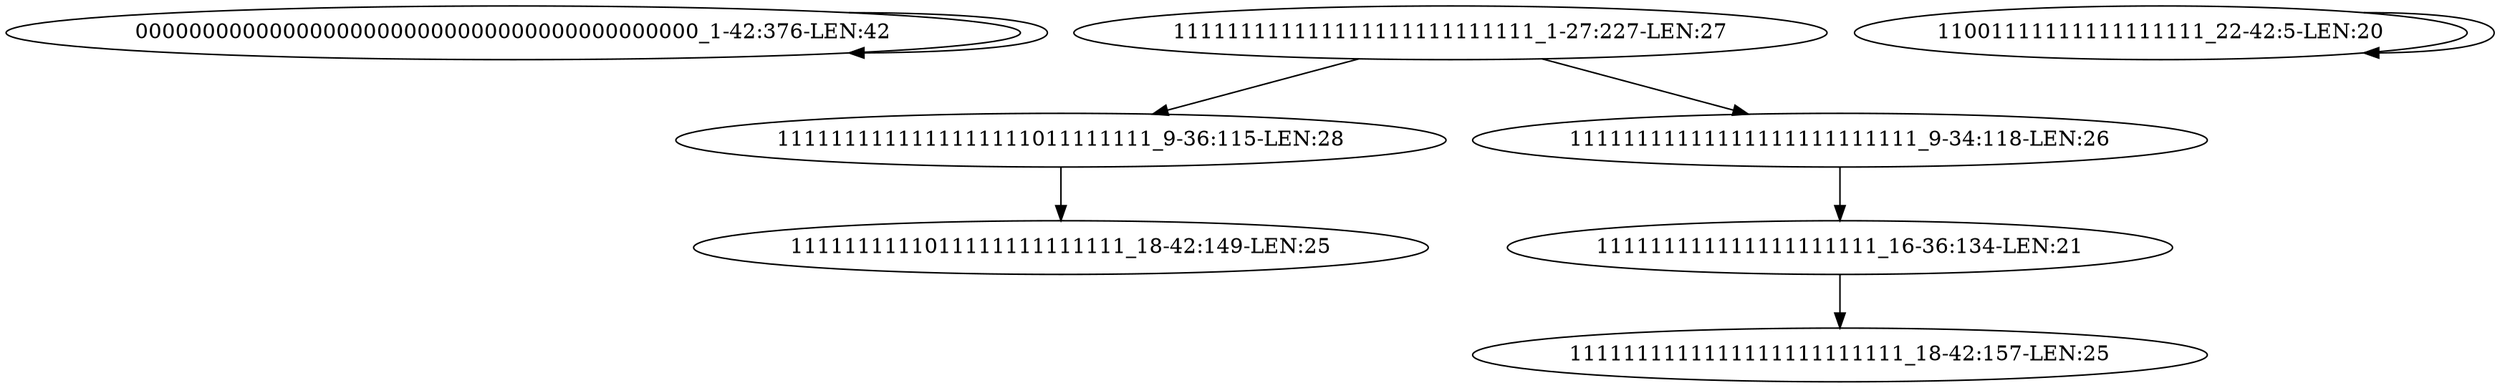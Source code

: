digraph G {
    "000000000000000000000000000000000000000000_1-42:376-LEN:42" -> "000000000000000000000000000000000000000000_1-42:376-LEN:42";
    "111111111111111111111111111_1-27:227-LEN:27" -> "1111111111111111111011111111_9-36:115-LEN:28";
    "111111111111111111111111111_1-27:227-LEN:27" -> "11111111111111111111111111_9-34:118-LEN:26";
    "1111111111111111111011111111_9-36:115-LEN:28" -> "1111111111011111111111111_18-42:149-LEN:25";
    "11111111111111111111111111_9-34:118-LEN:26" -> "111111111111111111111_16-36:134-LEN:21";
    "111111111111111111111_16-36:134-LEN:21" -> "1111111111111111111111111_18-42:157-LEN:25";
    "11001111111111111111_22-42:5-LEN:20" -> "11001111111111111111_22-42:5-LEN:20";
}
